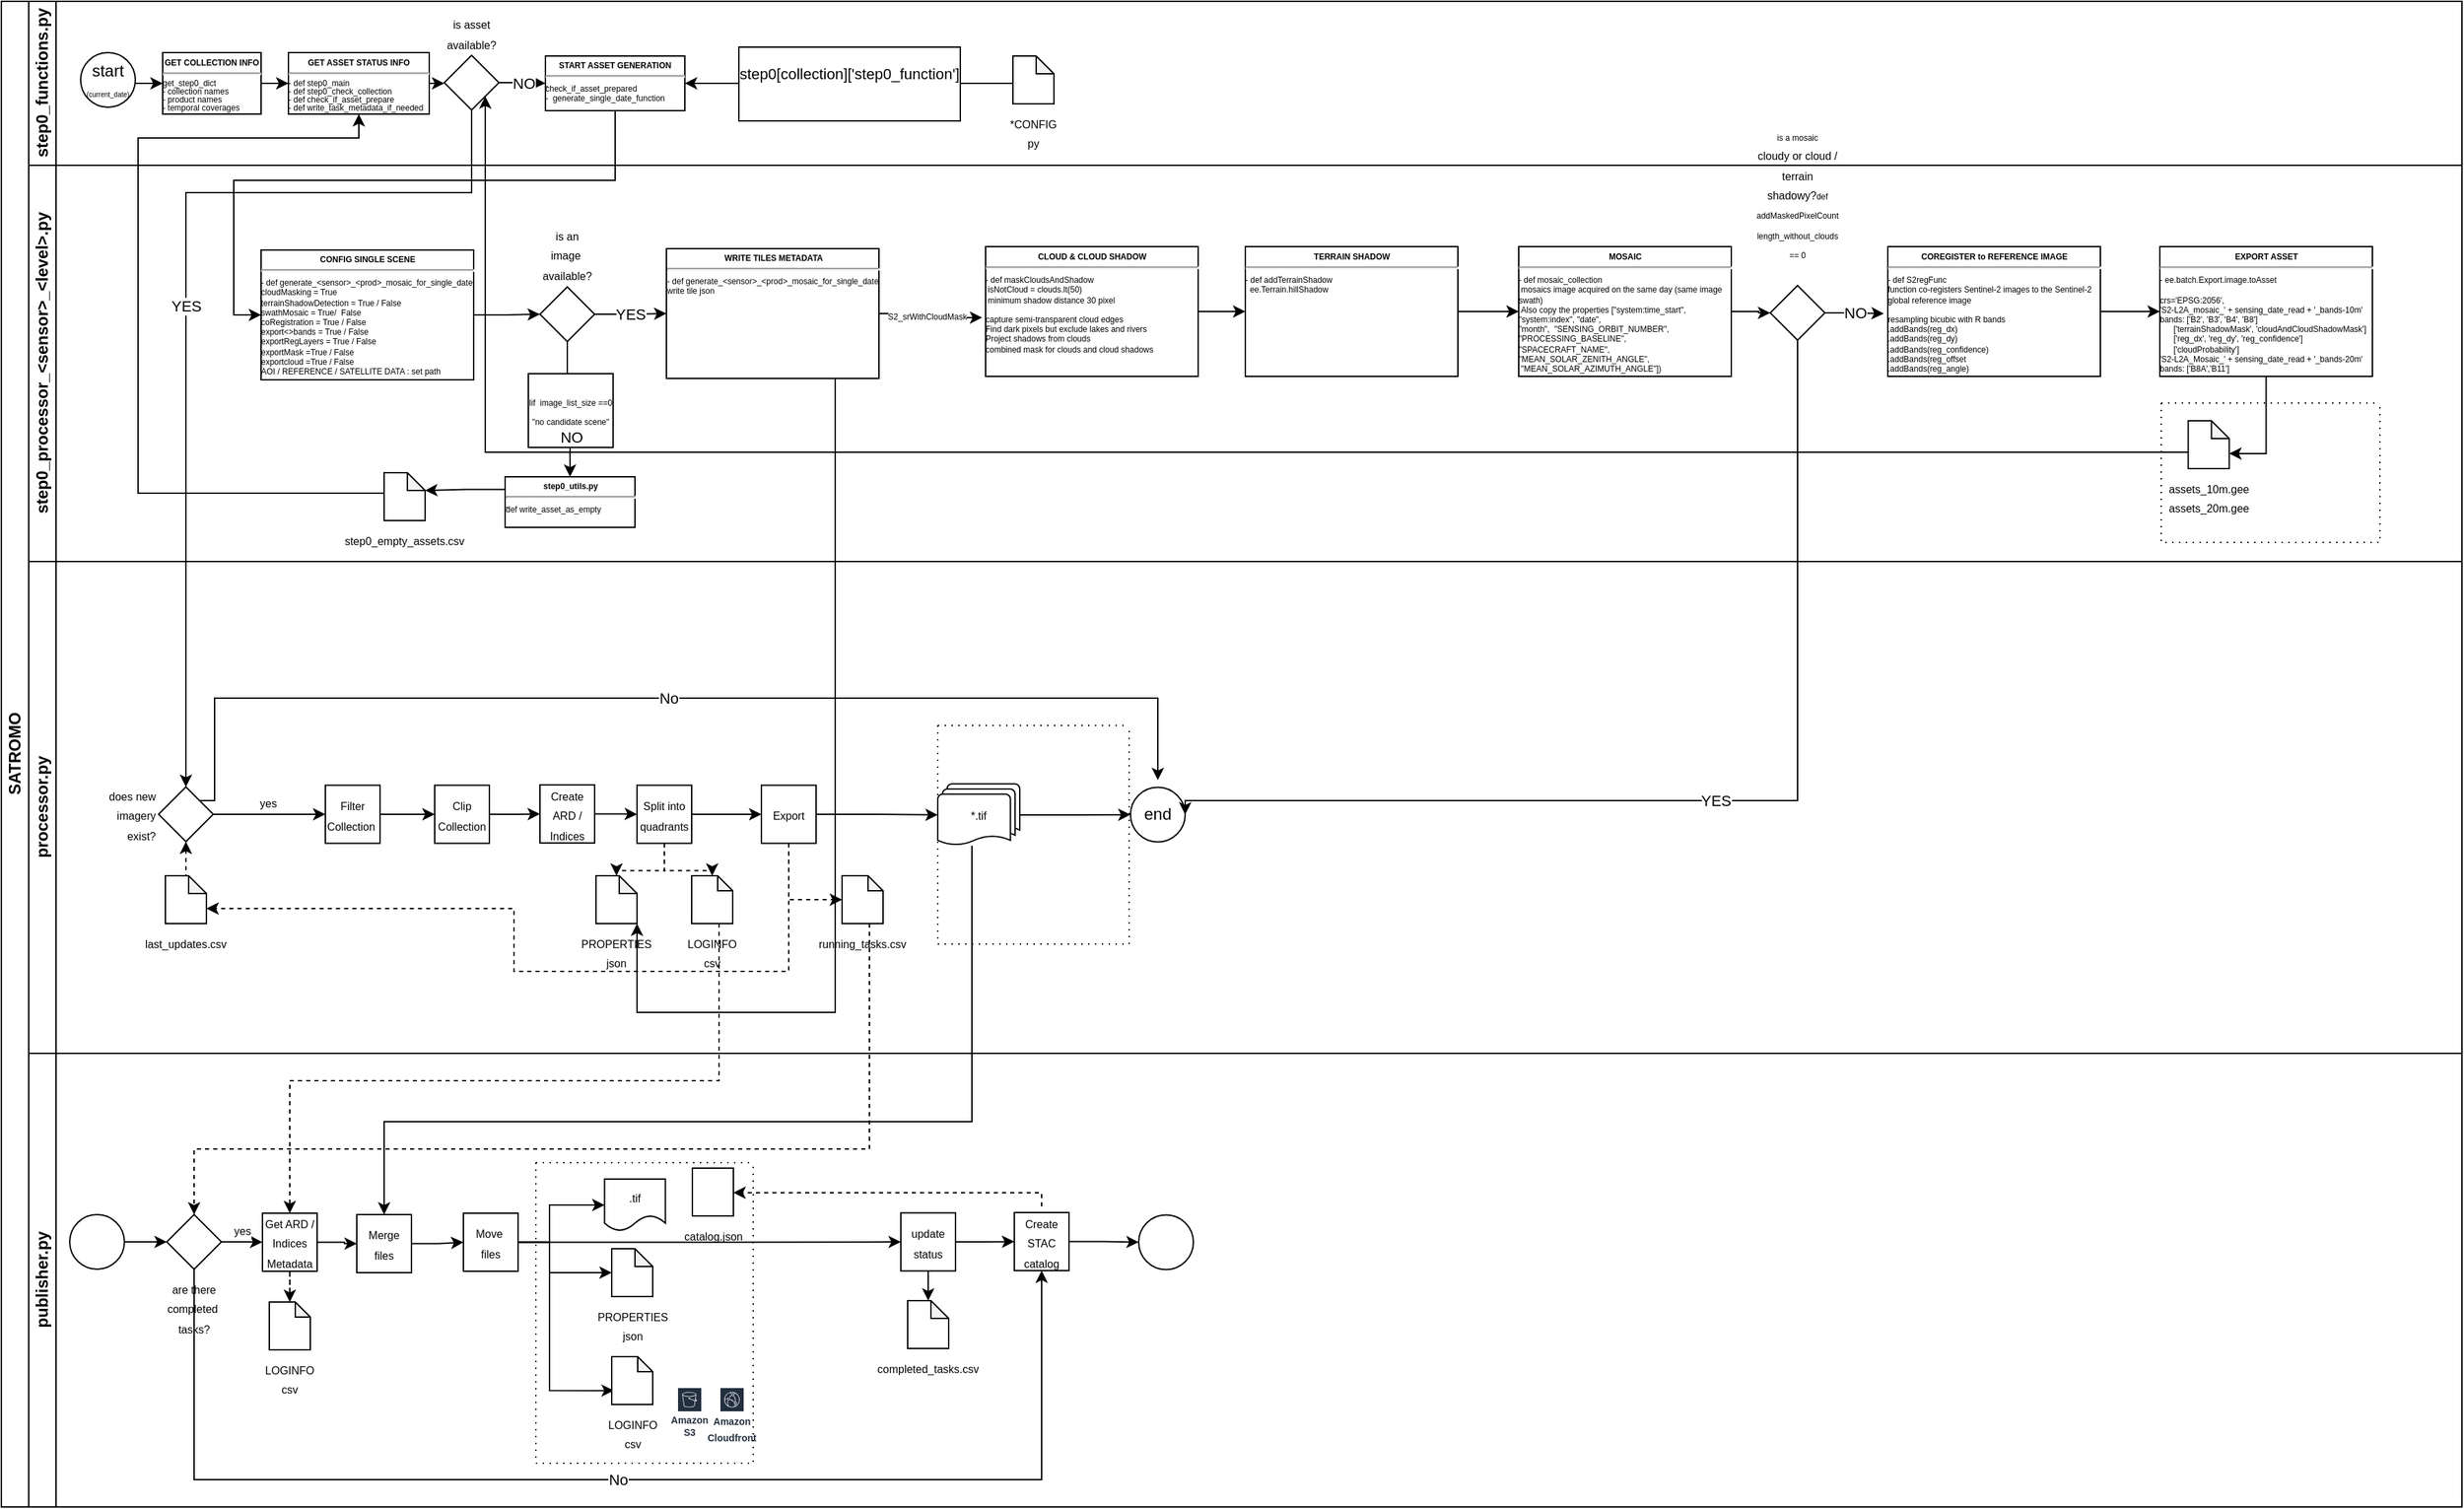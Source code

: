 <mxfile version="22.1.18" type="github">
  <diagram id="prtHgNgQTEPvFCAcTncT" name="Page-1">
    <mxGraphModel dx="679" dy="415" grid="1" gridSize="10" guides="1" tooltips="1" connect="1" arrows="1" fold="1" page="1" pageScale="1" pageWidth="1169" pageHeight="827" math="0" shadow="0">
      <root>
        <mxCell id="0" />
        <mxCell id="1" parent="0" />
        <mxCell id="dNxyNK7c78bLwvsdeMH5-19" value="SATROMO" style="swimlane;html=1;childLayout=stackLayout;resizeParent=1;resizeParentMax=0;horizontal=0;startSize=20;horizontalStack=0;" parent="1" vertex="1">
          <mxGeometry x="40" y="530" width="1800" height="1102" as="geometry">
            <mxRectangle x="30" y="50" width="40" height="60" as="alternateBounds" />
          </mxGeometry>
        </mxCell>
        <mxCell id="R1mRM2v9SrcW-nyacFjG-60" style="edgeStyle=orthogonalEdgeStyle;rounded=0;orthogonalLoop=1;jettySize=auto;html=1;entryX=0.5;entryY=0;entryDx=0;entryDy=0;dashed=1;" parent="dNxyNK7c78bLwvsdeMH5-19" source="R1mRM2v9SrcW-nyacFjG-41" target="R1mRM2v9SrcW-nyacFjG-56" edge="1">
          <mxGeometry relative="1" as="geometry">
            <Array as="points">
              <mxPoint x="635" y="840" />
              <mxPoint x="141" y="840" />
            </Array>
          </mxGeometry>
        </mxCell>
        <mxCell id="R1mRM2v9SrcW-nyacFjG-63" style="edgeStyle=orthogonalEdgeStyle;rounded=0;orthogonalLoop=1;jettySize=auto;html=1;entryX=0.5;entryY=0;entryDx=0;entryDy=0;dashed=1;" parent="dNxyNK7c78bLwvsdeMH5-19" source="R1mRM2v9SrcW-nyacFjG-35" target="R1mRM2v9SrcW-nyacFjG-61" edge="1">
          <mxGeometry relative="1" as="geometry">
            <Array as="points">
              <mxPoint x="525" y="790" />
              <mxPoint x="211" y="790" />
            </Array>
          </mxGeometry>
        </mxCell>
        <mxCell id="dyGAlXozFLKTP85Kv3v4-216" value="step0_functions.py" style="swimlane;html=1;startSize=20;horizontal=0;" parent="dNxyNK7c78bLwvsdeMH5-19" vertex="1">
          <mxGeometry x="20" width="1780" height="120" as="geometry" />
        </mxCell>
        <mxCell id="dNxyNK7c78bLwvsdeMH5-23" value="start&lt;br&gt;&lt;font style=&quot;font-size: 5px;&quot;&gt;(current_date)&lt;/font&gt;" style="ellipse;whiteSpace=wrap;html=1;" parent="dyGAlXozFLKTP85Kv3v4-216" vertex="1">
          <mxGeometry x="38" y="37.5" width="40" height="40" as="geometry" />
        </mxCell>
        <mxCell id="dyGAlXozFLKTP85Kv3v4-7" value="&lt;p style=&quot;margin: 4px 0px 0px; text-align: center; font-size: 6px;&quot;&gt;&lt;b&gt;GET COLLECTION INFO&lt;/b&gt;&lt;/p&gt;&lt;hr style=&quot;font-size: 6px;&quot;&gt;&lt;div style=&quot;height: 2px; font-size: 6px;&quot;&gt;&lt;span style=&quot;border-color: var(--border-color); text-align: center;&quot;&gt;get_step0_dict&lt;/span&gt;&lt;br&gt;&lt;/div&gt;&lt;div style=&quot;height: 2px; font-size: 6px;&quot;&gt;&lt;br&gt;&lt;/div&gt;&lt;div style=&quot;height: 2px; font-size: 6px;&quot;&gt;&lt;br&gt;&lt;/div&gt;&lt;div style=&quot;height: 2px; font-size: 6px;&quot;&gt;- collection names&amp;nbsp;&amp;nbsp;&lt;/div&gt;&lt;div style=&quot;height: 2px; font-size: 6px;&quot;&gt;&lt;br&gt;&lt;/div&gt;&lt;div style=&quot;height: 2px; font-size: 6px;&quot;&gt;&lt;br&gt;&lt;/div&gt;&lt;div style=&quot;height: 2px; font-size: 6px;&quot;&gt;- product names&amp;nbsp;&amp;nbsp;&lt;/div&gt;&lt;div style=&quot;height: 2px; font-size: 6px;&quot;&gt;&lt;br&gt;&lt;/div&gt;&lt;div style=&quot;height: 2px; font-size: 6px;&quot;&gt;&lt;br style=&quot;font-size: 6px;&quot;&gt;&lt;/div&gt;&lt;div style=&quot;height: 2px; font-size: 6px;&quot;&gt;- temporal coverages&lt;/div&gt;" style="verticalAlign=top;align=left;overflow=fill;fontSize=6;fontFamily=Helvetica;html=1;whiteSpace=wrap;" parent="dyGAlXozFLKTP85Kv3v4-216" vertex="1">
          <mxGeometry x="98" y="37.5" width="72" height="45" as="geometry" />
        </mxCell>
        <mxCell id="dyGAlXozFLKTP85Kv3v4-16" style="edgeStyle=orthogonalEdgeStyle;rounded=0;orthogonalLoop=1;jettySize=auto;html=1;entryX=0;entryY=0.5;entryDx=0;entryDy=0;" parent="dyGAlXozFLKTP85Kv3v4-216" source="dNxyNK7c78bLwvsdeMH5-23" target="dyGAlXozFLKTP85Kv3v4-7" edge="1">
          <mxGeometry relative="1" as="geometry">
            <Array as="points">
              <mxPoint x="58" y="57.5" />
            </Array>
          </mxGeometry>
        </mxCell>
        <mxCell id="dyGAlXozFLKTP85Kv3v4-11" value="&lt;p style=&quot;margin: 4px 0px 0px; text-align: center; font-size: 6px;&quot;&gt;&lt;b style=&quot;background-color: initial;&quot;&gt;GET ASSET STATUS INFO&lt;/b&gt;&lt;br&gt;&lt;/p&gt;&lt;hr style=&quot;font-size: 6px;&quot;&gt;&lt;div style=&quot;height: 2px; font-size: 6px;&quot;&gt;- def step0_main&lt;/div&gt;&lt;div style=&quot;height: 2px; font-size: 6px;&quot;&gt;&lt;br&gt;&lt;/div&gt;&lt;div style=&quot;height: 2px; font-size: 6px;&quot;&gt;&lt;br&gt;&lt;/div&gt;&lt;div style=&quot;height: 2px; font-size: 6px;&quot;&gt;- def step0_check_collection&lt;/div&gt;&lt;div style=&quot;height: 2px; font-size: 6px;&quot;&gt;&lt;br style=&quot;font-size: 6px;&quot;&gt;&lt;/div&gt;&lt;div style=&quot;height: 2px; font-size: 6px;&quot;&gt;&lt;br&gt;&lt;/div&gt;&lt;div style=&quot;height: 2px; font-size: 6px;&quot;&gt;- def check_if_asset_prepare &amp;nbsp;&lt;/div&gt;&lt;div style=&quot;height: 2px; font-size: 6px;&quot;&gt;&lt;br&gt;&lt;/div&gt;&lt;div style=&quot;height: 2px; font-size: 6px;&quot;&gt;&lt;br&gt;&lt;/div&gt;&lt;div style=&quot;height: 2px; font-size: 6px;&quot;&gt;- def write_task_metadata_if_needed&lt;/div&gt;" style="verticalAlign=top;align=left;overflow=fill;fontSize=6;fontFamily=Helvetica;html=1;whiteSpace=wrap;" parent="dyGAlXozFLKTP85Kv3v4-216" vertex="1">
          <mxGeometry x="190" y="37.5" width="103" height="45" as="geometry" />
        </mxCell>
        <mxCell id="dyGAlXozFLKTP85Kv3v4-17" style="edgeStyle=orthogonalEdgeStyle;rounded=0;orthogonalLoop=1;jettySize=auto;html=1;entryX=0;entryY=0.5;entryDx=0;entryDy=0;" parent="dyGAlXozFLKTP85Kv3v4-216" source="dyGAlXozFLKTP85Kv3v4-7" target="dyGAlXozFLKTP85Kv3v4-11" edge="1">
          <mxGeometry relative="1" as="geometry" />
        </mxCell>
        <mxCell id="dyGAlXozFLKTP85Kv3v4-217" value="NO" style="edgeStyle=orthogonalEdgeStyle;rounded=0;orthogonalLoop=1;jettySize=auto;html=1;entryX=0;entryY=0.5;entryDx=0;entryDy=0;" parent="dyGAlXozFLKTP85Kv3v4-216" source="dyGAlXozFLKTP85Kv3v4-14" target="dyGAlXozFLKTP85Kv3v4-20" edge="1">
          <mxGeometry relative="1" as="geometry" />
        </mxCell>
        <mxCell id="dyGAlXozFLKTP85Kv3v4-14" value="&lt;font style=&quot;font-size: 8px;&quot;&gt;is asset available?&lt;/font&gt;" style="rhombus;whiteSpace=wrap;html=1;fontFamily=Helvetica;fontSize=12;fontColor=#000000;align=center;verticalAlign=bottom;labelPosition=center;verticalLabelPosition=top;" parent="dyGAlXozFLKTP85Kv3v4-216" vertex="1">
          <mxGeometry x="304" y="39.5" width="40" height="40" as="geometry" />
        </mxCell>
        <mxCell id="dyGAlXozFLKTP85Kv3v4-24" style="edgeStyle=orthogonalEdgeStyle;rounded=0;orthogonalLoop=1;jettySize=auto;html=1;exitX=1;exitY=0.5;exitDx=0;exitDy=0;entryX=0;entryY=0.5;entryDx=0;entryDy=0;" parent="dyGAlXozFLKTP85Kv3v4-216" source="dyGAlXozFLKTP85Kv3v4-11" target="dyGAlXozFLKTP85Kv3v4-14" edge="1">
          <mxGeometry relative="1" as="geometry" />
        </mxCell>
        <mxCell id="dyGAlXozFLKTP85Kv3v4-20" value="&lt;p style=&quot;margin: 4px 0px 0px; text-align: center;&quot;&gt;&lt;b&gt;START ASSET GENERATION&lt;/b&gt;&lt;br&gt;&lt;/p&gt;&lt;hr style=&quot;font-size: 6px;&quot;&gt;&lt;div style=&quot;height: 2px; font-size: 6px;&quot;&gt;-&amp;nbsp;&lt;/div&gt;check_if_asset_prepared&lt;br&gt;-&amp;nbsp;&amp;nbsp;generate_single_date_function" style="verticalAlign=top;align=left;overflow=fill;fontSize=6;fontFamily=Helvetica;html=1;whiteSpace=wrap;" parent="dyGAlXozFLKTP85Kv3v4-216" vertex="1">
          <mxGeometry x="378" y="40" width="102" height="40" as="geometry" />
        </mxCell>
        <mxCell id="dyGAlXozFLKTP85Kv3v4-9" value="&lt;span style=&quot;font-size: 8px;&quot;&gt;*CONFIG&lt;br&gt;py&lt;br&gt;&lt;/span&gt;" style="shape=note;whiteSpace=wrap;html=1;backgroundOutline=1;darkOpacity=0.05;size=13;labelPosition=center;verticalLabelPosition=bottom;align=center;verticalAlign=top;" parent="dyGAlXozFLKTP85Kv3v4-216" vertex="1">
          <mxGeometry x="720" y="40" width="30" height="35" as="geometry" />
        </mxCell>
        <mxCell id="dyGAlXozFLKTP85Kv3v4-213" value="&#xa;&lt;span style=&quot;color: rgb(0, 0, 0); font-family: Helvetica; font-size: 11px; font-style: normal; font-variant-ligatures: normal; font-variant-caps: normal; font-weight: 400; letter-spacing: normal; orphans: 2; text-align: center; text-indent: 0px; text-transform: none; widows: 2; word-spacing: 0px; -webkit-text-stroke-width: 0px; background-color: rgb(255, 255, 255); text-decoration-thickness: initial; text-decoration-style: initial; text-decoration-color: initial; float: none; display: inline !important;&quot;&gt;step0[collection][&#39;step0_function&#39;]&lt;/span&gt;&#xa;&#xa;" style="edgeStyle=orthogonalEdgeStyle;rounded=0;orthogonalLoop=1;jettySize=auto;html=1;entryX=1;entryY=0.5;entryDx=0;entryDy=0;labelBorderColor=default;" parent="dyGAlXozFLKTP85Kv3v4-216" source="dyGAlXozFLKTP85Kv3v4-9" target="dyGAlXozFLKTP85Kv3v4-20" edge="1">
          <mxGeometry relative="1" as="geometry">
            <Array as="points">
              <mxPoint x="710" y="60" />
              <mxPoint x="710" y="60" />
            </Array>
          </mxGeometry>
        </mxCell>
        <mxCell id="dyGAlXozFLKTP85Kv3v4-222" value="" style="shape=image;html=1;verticalAlign=top;verticalLabelPosition=bottom;labelBackgroundColor=#ffffff;imageAspect=0;aspect=fixed;image=https://cdn0.iconfinder.com/data/icons/social-network-9/50/29-128.png" parent="dyGAlXozFLKTP85Kv3v4-216" vertex="1">
          <mxGeometry x="30" y="10" width="24" height="24" as="geometry" />
        </mxCell>
        <mxCell id="dyGAlXozFLKTP85Kv3v4-214" value="step0_processor_&amp;lt;sensor&amp;gt;_&amp;lt;level&amp;gt;.py" style="swimlane;html=1;startSize=20;horizontal=0;" parent="dNxyNK7c78bLwvsdeMH5-19" vertex="1">
          <mxGeometry x="20" y="120" width="1780" height="290" as="geometry" />
        </mxCell>
        <mxCell id="dyGAlXozFLKTP85Kv3v4-104" value="&lt;p style=&quot;margin: 4px 0px 0px; text-align: center;&quot;&gt;&lt;b&gt;CONFIG SINGLE SCENE&lt;/b&gt;&lt;br&gt;&lt;/p&gt;&lt;hr style=&quot;font-size: 6px;&quot;&gt;&lt;div style=&quot;height: 2px; font-size: 6px;&quot;&gt;&lt;/div&gt;- def generate_&amp;lt;sensor&amp;gt;_&amp;lt;prod&amp;gt;_mosaic_for_single_date&lt;br&gt;cloudMasking = True&lt;br&gt;terrainShadowDetection = True / False&lt;br&gt;swathMosaic = True/&amp;nbsp; False&lt;br&gt;coRegistration = True / False&lt;br&gt;export&amp;lt;&amp;gt;bands = True / False&lt;br&gt;exportRegLayers = True / False&lt;br&gt;exportMask =True / False&lt;br&gt;exportcloud =True / False&lt;br&gt;AOI / REFERENCE / SATELLITE DATA : set path" style="verticalAlign=top;align=left;overflow=fill;fontSize=6;fontFamily=Helvetica;html=1;whiteSpace=wrap;" parent="dyGAlXozFLKTP85Kv3v4-214" vertex="1">
          <mxGeometry x="170" y="62" width="155.5" height="95" as="geometry" />
        </mxCell>
        <mxCell id="dyGAlXozFLKTP85Kv3v4-106" value="&lt;font style=&quot;font-size: 8px;&quot;&gt;is an image&amp;nbsp; available?&lt;/font&gt;" style="rhombus;whiteSpace=wrap;html=1;fontFamily=Helvetica;fontSize=12;fontColor=#000000;align=center;verticalAlign=bottom;labelPosition=center;verticalLabelPosition=top;" parent="dyGAlXozFLKTP85Kv3v4-214" vertex="1">
          <mxGeometry x="374" y="89" width="40" height="40" as="geometry" />
        </mxCell>
        <mxCell id="dyGAlXozFLKTP85Kv3v4-121" style="edgeStyle=orthogonalEdgeStyle;rounded=0;orthogonalLoop=1;jettySize=auto;html=1;exitX=1;exitY=0.5;exitDx=0;exitDy=0;" parent="dyGAlXozFLKTP85Kv3v4-214" source="dyGAlXozFLKTP85Kv3v4-104" target="dyGAlXozFLKTP85Kv3v4-106" edge="1">
          <mxGeometry relative="1" as="geometry" />
        </mxCell>
        <mxCell id="dyGAlXozFLKTP85Kv3v4-108" value="&lt;p style=&quot;margin: 4px 0px 0px; text-align: center;&quot;&gt;&lt;b&gt;step0_utils.py&lt;/b&gt;&lt;br&gt;&lt;/p&gt;&lt;hr style=&quot;font-size: 6px;&quot;&gt;&lt;div style=&quot;height: 2px; font-size: 6px;&quot;&gt;-&amp;nbsp;&lt;/div&gt;def&amp;nbsp;write_asset_as_empty" style="verticalAlign=top;align=left;overflow=fill;fontSize=6;fontFamily=Helvetica;html=1;whiteSpace=wrap;" parent="dyGAlXozFLKTP85Kv3v4-214" vertex="1">
          <mxGeometry x="348.5" y="228" width="95" height="37" as="geometry" />
        </mxCell>
        <mxCell id="dyGAlXozFLKTP85Kv3v4-110" value="&lt;br&gt;&lt;font style=&quot;border-color: var(--border-color); color: rgb(0, 0, 0); font-family: Helvetica; font-style: normal; font-variant-ligatures: normal; font-variant-caps: normal; font-weight: 400; letter-spacing: normal; orphans: 2; text-align: center; text-indent: 0px; text-transform: none; widows: 2; word-spacing: 0px; -webkit-text-stroke-width: 0px; text-decoration-thickness: initial; text-decoration-style: initial; text-decoration-color: initial; font-size: 6px;&quot;&gt;Iif&amp;nbsp; image_list_size ==0&lt;br style=&quot;border-color: var(--border-color);&quot;&gt;&quot;no candidate scene&quot;&lt;br style=&quot;border-color: var(--border-color);&quot;&gt;&amp;nbsp;&lt;/font&gt;&lt;span style=&quot;color: rgb(0, 0, 0); font-family: Helvetica; font-size: 11px; font-style: normal; font-variant-ligatures: normal; font-variant-caps: normal; font-weight: 400; letter-spacing: normal; orphans: 2; text-align: center; text-indent: 0px; text-transform: none; widows: 2; word-spacing: 0px; -webkit-text-stroke-width: 0px; background-color: rgb(255, 255, 255); text-decoration-thickness: initial; text-decoration-style: initial; text-decoration-color: initial; float: none; display: inline !important;&quot;&gt;NO&lt;/span&gt;" style="edgeStyle=orthogonalEdgeStyle;rounded=0;orthogonalLoop=1;jettySize=auto;html=1;labelBorderColor=default;" parent="dyGAlXozFLKTP85Kv3v4-214" source="dyGAlXozFLKTP85Kv3v4-106" target="dyGAlXozFLKTP85Kv3v4-108" edge="1">
          <mxGeometry x="0.01" relative="1" as="geometry">
            <mxPoint x="394" y="156" as="targetPoint" />
            <mxPoint as="offset" />
          </mxGeometry>
        </mxCell>
        <mxCell id="dyGAlXozFLKTP85Kv3v4-111" value="&lt;font style=&quot;font-size: 8px;&quot;&gt;step0_empty_assets.csv&lt;/font&gt;" style="shape=note;whiteSpace=wrap;html=1;backgroundOutline=1;darkOpacity=0.05;size=13;labelPosition=center;verticalLabelPosition=bottom;align=center;verticalAlign=top;" parent="dyGAlXozFLKTP85Kv3v4-214" vertex="1">
          <mxGeometry x="260" y="225" width="30" height="35" as="geometry" />
        </mxCell>
        <mxCell id="dyGAlXozFLKTP85Kv3v4-113" value="&lt;p style=&quot;margin: 4px 0px 0px; text-align: center;&quot;&gt;&lt;b&gt;WRITE TILES METADATA&lt;/b&gt;&lt;br&gt;&lt;/p&gt;&lt;hr style=&quot;font-size: 6px;&quot;&gt;&lt;div style=&quot;height: 2px; font-size: 6px;&quot;&gt;&lt;/div&gt;- def generate_&amp;lt;sensor&amp;gt;_&amp;lt;prod&amp;gt;_mosaic_for_single_date&lt;br&gt;write tile json" style="verticalAlign=top;align=left;overflow=fill;fontSize=6;fontFamily=Helvetica;html=1;whiteSpace=wrap;" parent="dyGAlXozFLKTP85Kv3v4-214" vertex="1">
          <mxGeometry x="466.5" y="61" width="155.5" height="95" as="geometry" />
        </mxCell>
        <mxCell id="dyGAlXozFLKTP85Kv3v4-122" value="YES" style="edgeStyle=orthogonalEdgeStyle;rounded=0;orthogonalLoop=1;jettySize=auto;html=1;exitX=1;exitY=0.5;exitDx=0;exitDy=0;entryX=0;entryY=0.5;entryDx=0;entryDy=0;" parent="dyGAlXozFLKTP85Kv3v4-214" source="dyGAlXozFLKTP85Kv3v4-106" target="dyGAlXozFLKTP85Kv3v4-113" edge="1">
          <mxGeometry relative="1" as="geometry" />
        </mxCell>
        <mxCell id="dyGAlXozFLKTP85Kv3v4-124" style="edgeStyle=orthogonalEdgeStyle;rounded=0;orthogonalLoop=1;jettySize=auto;html=1;entryX=0;entryY=0;entryDx=30.0;entryDy=13;entryPerimeter=0;exitX=0;exitY=0.25;exitDx=0;exitDy=0;" parent="dyGAlXozFLKTP85Kv3v4-214" source="dyGAlXozFLKTP85Kv3v4-108" target="dyGAlXozFLKTP85Kv3v4-111" edge="1">
          <mxGeometry relative="1" as="geometry" />
        </mxCell>
        <mxCell id="dyGAlXozFLKTP85Kv3v4-131" value="&lt;p style=&quot;margin: 4px 0px 0px; text-align: center;&quot;&gt;&lt;b&gt;CLOUD &amp;amp; CLOUD SHADOW&lt;/b&gt;&lt;br&gt;&lt;/p&gt;&lt;hr style=&quot;font-size: 6px;&quot;&gt;&lt;div style=&quot;height: 2px; font-size: 6px;&quot;&gt;&lt;/div&gt;- def&amp;nbsp;maskCloudsAndShadow&lt;br&gt;&lt;font style=&quot;border-color: var(--border-color); text-align: center;&quot;&gt;&amp;nbsp;isNotCloud = clouds.lt(50)&lt;br style=&quot;border-color: var(--border-color);&quot;&gt;&lt;/font&gt;&lt;font style=&quot;border-color: var(--border-color); text-align: center;&quot;&gt;&amp;nbsp;minimum shadow distance 30 pixel&lt;br&gt;&lt;br&gt;capture semi-transparent cloud edges&lt;br&gt;Find dark pixels but exclude lakes and rivers&lt;br&gt;Project shadows from clouds&lt;br&gt;combined mask for clouds and cloud shadows&lt;br&gt;&lt;/font&gt;" style="verticalAlign=top;align=left;overflow=fill;fontSize=6;fontFamily=Helvetica;html=1;whiteSpace=wrap;" parent="dyGAlXozFLKTP85Kv3v4-214" vertex="1">
          <mxGeometry x="700" y="59.5" width="155.5" height="95" as="geometry" />
        </mxCell>
        <mxCell id="dyGAlXozFLKTP85Kv3v4-126" style="edgeStyle=orthogonalEdgeStyle;rounded=0;orthogonalLoop=1;jettySize=auto;html=1;entryX=-0.016;entryY=0.547;entryDx=0;entryDy=0;entryPerimeter=0;" parent="dyGAlXozFLKTP85Kv3v4-214" source="dyGAlXozFLKTP85Kv3v4-113" target="dyGAlXozFLKTP85Kv3v4-131" edge="1">
          <mxGeometry relative="1" as="geometry" />
        </mxCell>
        <mxCell id="dyGAlXozFLKTP85Kv3v4-127" value="&lt;font style=&quot;font-size: 6px;&quot;&gt;S2_srWithCloudMask&lt;br&gt;&lt;/font&gt;" style="edgeLabel;html=1;align=center;verticalAlign=middle;resizable=0;points=[];" parent="dyGAlXozFLKTP85Kv3v4-126" vertex="1" connectable="0">
          <mxGeometry x="-0.28" y="1" relative="1" as="geometry">
            <mxPoint x="6" y="1" as="offset" />
          </mxGeometry>
        </mxCell>
        <mxCell id="dyGAlXozFLKTP85Kv3v4-134" value="&lt;p style=&quot;margin: 4px 0px 0px; text-align: center;&quot;&gt;&lt;b&gt;TERRAIN SHADOW&lt;/b&gt;&lt;br&gt;&lt;/p&gt;&lt;hr style=&quot;font-size: 6px;&quot;&gt;&lt;div style=&quot;height: 2px; font-size: 6px;&quot;&gt;&lt;/div&gt;- def addTerrainShadow&lt;br&gt;&lt;font style=&quot;border-color: var(--border-color); text-align: center;&quot;&gt;&amp;nbsp;&amp;nbsp;ee.Terrain.hillShadow&lt;/font&gt;" style="verticalAlign=top;align=left;overflow=fill;fontSize=6;fontFamily=Helvetica;html=1;whiteSpace=wrap;" parent="dyGAlXozFLKTP85Kv3v4-214" vertex="1">
          <mxGeometry x="890" y="59.5" width="155.5" height="95" as="geometry" />
        </mxCell>
        <mxCell id="dyGAlXozFLKTP85Kv3v4-137" style="edgeStyle=orthogonalEdgeStyle;rounded=0;orthogonalLoop=1;jettySize=auto;html=1;exitX=1;exitY=0.5;exitDx=0;exitDy=0;entryX=0;entryY=0.5;entryDx=0;entryDy=0;" parent="dyGAlXozFLKTP85Kv3v4-214" source="dyGAlXozFLKTP85Kv3v4-131" target="dyGAlXozFLKTP85Kv3v4-134" edge="1">
          <mxGeometry relative="1" as="geometry" />
        </mxCell>
        <mxCell id="dyGAlXozFLKTP85Kv3v4-136" value="&lt;p style=&quot;margin: 4px 0px 0px; text-align: center;&quot;&gt;&lt;b&gt;MOSAIC&lt;/b&gt;&lt;br&gt;&lt;/p&gt;&lt;hr style=&quot;font-size: 6px;&quot;&gt;&lt;div style=&quot;height: 2px; font-size: 6px;&quot;&gt;&lt;/div&gt;- def mosaic_collection&lt;br&gt;&amp;nbsp;mosaics image acquired on the same day (same image swath)&lt;br&gt;&lt;font style=&quot;border-color: var(--border-color); text-align: center;&quot;&gt;&amp;nbsp;Also copy the properties&amp;nbsp;&lt;span style=&quot;background-color: initial;&quot;&gt;[&quot;system:time_start&quot;, &quot;system:index&quot;, &quot;date&quot;, &quot;month&quot;,&amp;nbsp;&lt;/span&gt;&lt;span style=&quot;background-color: initial;&quot;&gt;&amp;nbsp;&quot;SENSING_ORBIT_NUMBER&quot;, &quot;PROCESSING_BASELINE&quot;,&lt;/span&gt;&lt;span style=&quot;background-color: initial;&quot;&gt;&amp;nbsp; &amp;nbsp; &amp;nbsp; &amp;nbsp; &amp;nbsp; &amp;nbsp; &amp;nbsp; &amp;nbsp; &amp;nbsp; &amp;nbsp; &amp;nbsp; &amp;nbsp; &amp;nbsp; &amp;nbsp; &amp;nbsp; &amp;nbsp; &amp;nbsp; &amp;nbsp; &amp;nbsp; &amp;nbsp; &amp;nbsp; &amp;nbsp; &amp;nbsp; &quot;SPACECRAFT_NAME&quot;, &quot;MEAN_SOLAR_ZENITH_ANGLE&quot;,&lt;/span&gt;&lt;span style=&quot;background-color: initial;&quot;&gt;&amp;nbsp; &amp;nbsp; &amp;nbsp; &amp;nbsp; &amp;nbsp; &amp;nbsp; &amp;nbsp; &amp;nbsp; &amp;nbsp; &amp;nbsp; &amp;nbsp; &amp;nbsp; &amp;nbsp; &amp;nbsp; &amp;nbsp; &amp;nbsp; &amp;nbsp; &amp;nbsp; &amp;nbsp;&quot;MEAN_SOLAR_AZIMUTH_ANGLE&quot;])&lt;/span&gt;&lt;span style=&quot;background-color: initial;&quot;&gt;&lt;br&gt;&lt;/span&gt;&lt;/font&gt;" style="verticalAlign=top;align=left;overflow=fill;fontSize=6;fontFamily=Helvetica;html=1;whiteSpace=wrap;" parent="dyGAlXozFLKTP85Kv3v4-214" vertex="1">
          <mxGeometry x="1090" y="59.5" width="155.5" height="95" as="geometry" />
        </mxCell>
        <mxCell id="dyGAlXozFLKTP85Kv3v4-138" style="edgeStyle=orthogonalEdgeStyle;rounded=0;orthogonalLoop=1;jettySize=auto;html=1;entryX=0;entryY=0.5;entryDx=0;entryDy=0;" parent="dyGAlXozFLKTP85Kv3v4-214" source="dyGAlXozFLKTP85Kv3v4-134" target="dyGAlXozFLKTP85Kv3v4-136" edge="1">
          <mxGeometry relative="1" as="geometry" />
        </mxCell>
        <mxCell id="dyGAlXozFLKTP85Kv3v4-125" value="&lt;font style=&quot;font-size: 6px;&quot;&gt;is a mosaic&lt;br&gt;&lt;span style=&quot;font-size: 8px;&quot;&gt;cloudy or cloud / terrain shadowy?&lt;/span&gt;&lt;span style=&quot;font-size: 6px; background-color: initial;&quot;&gt;def addMaskedPixelCount&lt;br&gt;&lt;/span&gt;&lt;span style=&quot;&quot;&gt;length_without_clouds == 0&lt;/span&gt;&lt;br&gt;&lt;/font&gt;&lt;font style=&quot;font-size: 10px;&quot;&gt;&lt;br&gt;&lt;/font&gt;" style="rhombus;whiteSpace=wrap;html=1;fontFamily=Helvetica;fontSize=12;fontColor=#000000;align=center;verticalAlign=bottom;labelPosition=center;verticalLabelPosition=top;" parent="dyGAlXozFLKTP85Kv3v4-214" vertex="1">
          <mxGeometry x="1274" y="88" width="40" height="40" as="geometry" />
        </mxCell>
        <mxCell id="dyGAlXozFLKTP85Kv3v4-140" value="&lt;p style=&quot;margin: 4px 0px 0px; text-align: center;&quot;&gt;&lt;b&gt;COREGISTER to REFERENCE IMAGE&lt;/b&gt;&lt;br&gt;&lt;/p&gt;&lt;hr style=&quot;font-size: 6px;&quot;&gt;&lt;div style=&quot;height: 2px; font-size: 6px;&quot;&gt;&lt;/div&gt;- def S2regFunc&lt;br&gt;function co-registers Sentinel-2 images to the Sentinel-2 global reference image&lt;br&gt;&lt;br&gt;resampling bicubic with R bands&lt;br&gt;&lt;span style=&quot;background-color: initial; text-align: center;&quot;&gt;.addBands(reg_dx)&lt;br&gt;&lt;/span&gt;&lt;span style=&quot;background-color: initial; text-align: center;&quot;&gt;.addBands(reg_dy)&amp;nbsp;&lt;br&gt;&lt;/span&gt;&lt;span style=&quot;background-color: initial; text-align: center;&quot;&gt;.addBands(reg_confidence)&amp;nbsp;&lt;br&gt;&lt;/span&gt;&lt;span style=&quot;background-color: initial; text-align: center;&quot;&gt;.addBands(reg_offset&lt;br&gt;&lt;/span&gt;&lt;span style=&quot;background-color: initial; text-align: center;&quot;&gt;.addBands(reg_angle)&lt;/span&gt;&lt;span style=&quot;background-color: initial; text-align: center;&quot;&gt;&lt;br&gt;&lt;/span&gt;" style="verticalAlign=top;align=left;overflow=fill;fontSize=6;fontFamily=Helvetica;html=1;whiteSpace=wrap;" parent="dyGAlXozFLKTP85Kv3v4-214" vertex="1">
          <mxGeometry x="1360" y="59.5" width="155.5" height="95" as="geometry" />
        </mxCell>
        <mxCell id="dyGAlXozFLKTP85Kv3v4-139" style="edgeStyle=orthogonalEdgeStyle;rounded=0;orthogonalLoop=1;jettySize=auto;html=1;entryX=0;entryY=0.5;entryDx=0;entryDy=0;" parent="dyGAlXozFLKTP85Kv3v4-214" source="dyGAlXozFLKTP85Kv3v4-136" target="dyGAlXozFLKTP85Kv3v4-125" edge="1">
          <mxGeometry relative="1" as="geometry" />
        </mxCell>
        <mxCell id="dyGAlXozFLKTP85Kv3v4-141" value="NO" style="edgeStyle=orthogonalEdgeStyle;rounded=0;orthogonalLoop=1;jettySize=auto;html=1;exitX=1;exitY=0.5;exitDx=0;exitDy=0;entryX=-0.019;entryY=0.516;entryDx=0;entryDy=0;entryPerimeter=0;" parent="dyGAlXozFLKTP85Kv3v4-214" source="dyGAlXozFLKTP85Kv3v4-125" target="dyGAlXozFLKTP85Kv3v4-140" edge="1">
          <mxGeometry relative="1" as="geometry" />
        </mxCell>
        <mxCell id="dyGAlXozFLKTP85Kv3v4-142" value="&lt;p style=&quot;margin: 4px 0px 0px; text-align: center;&quot;&gt;&lt;b&gt;EXPORT ASSET&lt;/b&gt;&lt;br&gt;&lt;/p&gt;&lt;hr style=&quot;font-size: 6px;&quot;&gt;&lt;div style=&quot;height: 2px; font-size: 6px;&quot;&gt;&lt;/div&gt;-&amp;nbsp;ee.batch.Export.image.toAsset&lt;br&gt;&lt;br&gt;crs=&#39;EPSG:2056&#39;,&lt;br&gt;&#39;S2-L2A_mosaic_&#39; + sensing_date_read + &#39;_bands-10m&#39;&lt;br&gt;bands:&amp;nbsp;[&#39;B2&#39;, &#39;B3&#39;, &#39;B4&#39;, &#39;B8&#39;]&lt;br&gt;&amp;nbsp; &amp;nbsp; &amp;nbsp; [&#39;terrainShadowMask&#39;, &#39;cloudAndCloudShadowMask&#39;]&lt;br&gt;&amp;nbsp; &amp;nbsp; &amp;nbsp; [&#39;reg_dx&#39;, &#39;reg_dy&#39;, &#39;reg_confidence&#39;]&lt;br&gt;&amp;nbsp; &amp;nbsp; &amp;nbsp;&amp;nbsp;[&#39;cloudProbability&#39;]&lt;br&gt;&#39;S2-L2A_Mosaic_&#39; + sensing_date_read + &#39;_bands-20m&#39;&lt;br&gt;bands: [&#39;B8A&#39;,&#39;B11&#39;]" style="verticalAlign=top;align=left;overflow=fill;fontSize=6;fontFamily=Helvetica;html=1;whiteSpace=wrap;" parent="dyGAlXozFLKTP85Kv3v4-214" vertex="1">
          <mxGeometry x="1559" y="59.5" width="155.5" height="95" as="geometry" />
        </mxCell>
        <mxCell id="dyGAlXozFLKTP85Kv3v4-206" value="&lt;font style=&quot;font-size: 8px;&quot;&gt;assets_10m.gee&lt;br&gt;assets_20m.gee&lt;br&gt;&lt;br&gt;&lt;/font&gt;" style="shape=note;whiteSpace=wrap;html=1;backgroundOutline=1;darkOpacity=0.05;size=13;labelPosition=center;verticalLabelPosition=bottom;align=center;verticalAlign=top;" parent="dyGAlXozFLKTP85Kv3v4-214" vertex="1">
          <mxGeometry x="1579.75" y="187" width="30" height="35" as="geometry" />
        </mxCell>
        <mxCell id="dyGAlXozFLKTP85Kv3v4-208" style="edgeStyle=orthogonalEdgeStyle;rounded=0;orthogonalLoop=1;jettySize=auto;html=1;entryX=0;entryY=0;entryDx=30.0;entryDy=24;entryPerimeter=0;" parent="dyGAlXozFLKTP85Kv3v4-214" source="dyGAlXozFLKTP85Kv3v4-142" target="dyGAlXozFLKTP85Kv3v4-206" edge="1">
          <mxGeometry relative="1" as="geometry" />
        </mxCell>
        <mxCell id="dyGAlXozFLKTP85Kv3v4-205" style="edgeStyle=orthogonalEdgeStyle;rounded=0;orthogonalLoop=1;jettySize=auto;html=1;entryX=0;entryY=0.5;entryDx=0;entryDy=0;" parent="dyGAlXozFLKTP85Kv3v4-214" source="dyGAlXozFLKTP85Kv3v4-140" target="dyGAlXozFLKTP85Kv3v4-142" edge="1">
          <mxGeometry relative="1" as="geometry" />
        </mxCell>
        <mxCell id="dyGAlXozFLKTP85Kv3v4-221" value="" style="shape=image;html=1;verticalAlign=top;verticalLabelPosition=bottom;labelBackgroundColor=#ffffff;imageAspect=0;aspect=fixed;image=https://cdn0.iconfinder.com/data/icons/social-network-9/50/29-128.png" parent="dyGAlXozFLKTP85Kv3v4-214" vertex="1">
          <mxGeometry x="30" y="10" width="24" height="24" as="geometry" />
        </mxCell>
        <mxCell id="dNxyNK7c78bLwvsdeMH5-20" value="processor.py" style="swimlane;html=1;startSize=20;horizontal=0;" parent="dNxyNK7c78bLwvsdeMH5-19" vertex="1">
          <mxGeometry x="20" y="410" width="1780" height="360" as="geometry" />
        </mxCell>
        <mxCell id="R1mRM2v9SrcW-nyacFjG-58" value="" style="shape=image;html=1;verticalAlign=top;verticalLabelPosition=bottom;labelBackgroundColor=#ffffff;imageAspect=0;aspect=fixed;image=https://cdn0.iconfinder.com/data/icons/social-network-9/50/29-128.png" parent="dNxyNK7c78bLwvsdeMH5-20" vertex="1">
          <mxGeometry x="30" y="6" width="24" height="24" as="geometry" />
        </mxCell>
        <mxCell id="dNxyNK7c78bLwvsdeMH5-32" value="end" style="ellipse;whiteSpace=wrap;html=1;" parent="dNxyNK7c78bLwvsdeMH5-20" vertex="1">
          <mxGeometry x="806" y="165.25" width="40" height="40" as="geometry" />
        </mxCell>
        <mxCell id="R1mRM2v9SrcW-nyacFjG-2" value="yes&amp;nbsp;" style="edgeStyle=orthogonalEdgeStyle;rounded=0;orthogonalLoop=1;jettySize=auto;html=1;exitX=1;exitY=0.5;exitDx=0;exitDy=0;labelPosition=center;verticalLabelPosition=top;align=center;verticalAlign=bottom;fontSize=8;" parent="dNxyNK7c78bLwvsdeMH5-20" source="SaRvPY5KLAKqEFSmgEiV-3" target="dNxyNK7c78bLwvsdeMH5-30" edge="1">
          <mxGeometry relative="1" as="geometry" />
        </mxCell>
        <mxCell id="0T3khw3Om7fpAPWbkNdE-1" value="No" style="edgeStyle=orthogonalEdgeStyle;rounded=0;orthogonalLoop=1;jettySize=auto;html=1;exitX=1;exitY=0;exitDx=0;exitDy=0;" parent="dNxyNK7c78bLwvsdeMH5-20" source="SaRvPY5KLAKqEFSmgEiV-3" edge="1">
          <mxGeometry relative="1" as="geometry">
            <mxPoint x="826" y="160" as="targetPoint" />
            <Array as="points">
              <mxPoint x="136" y="175" />
              <mxPoint x="136" y="100" />
              <mxPoint x="826" y="100" />
            </Array>
          </mxGeometry>
        </mxCell>
        <mxCell id="SaRvPY5KLAKqEFSmgEiV-3" value="&lt;font style=&quot;font-size: 8px;&quot;&gt;does&amp;nbsp;new imagery exist?&lt;/font&gt;" style="rhombus;whiteSpace=wrap;html=1;fontFamily=Helvetica;fontSize=12;fontColor=#000000;align=right;verticalAlign=middle;labelPosition=left;verticalLabelPosition=middle;" parent="dNxyNK7c78bLwvsdeMH5-20" vertex="1">
          <mxGeometry x="95" y="165" width="40" height="40" as="geometry" />
        </mxCell>
        <mxCell id="dNxyNK7c78bLwvsdeMH5-30" value="&lt;font style=&quot;font-size: 8px;&quot;&gt;Filter Collection&amp;nbsp;&lt;/font&gt;" style="rounded=0;whiteSpace=wrap;html=1;fontFamily=Helvetica;fontSize=12;fontColor=#000000;align=center;" parent="dNxyNK7c78bLwvsdeMH5-20" vertex="1">
          <mxGeometry x="217" y="163.75" width="40" height="42.5" as="geometry" />
        </mxCell>
        <mxCell id="dNxyNK7c78bLwvsdeMH5-33" value="" style="edgeStyle=orthogonalEdgeStyle;rounded=0;orthogonalLoop=1;jettySize=auto;html=1;endArrow=classic;endFill=1;" parent="dNxyNK7c78bLwvsdeMH5-20" source="R1mRM2v9SrcW-nyacFjG-46" target="dNxyNK7c78bLwvsdeMH5-32" edge="1">
          <mxGeometry relative="1" as="geometry" />
        </mxCell>
        <mxCell id="R1mRM2v9SrcW-nyacFjG-6" style="edgeStyle=orthogonalEdgeStyle;rounded=0;orthogonalLoop=1;jettySize=auto;html=1;exitX=0;exitY=0;exitDx=17;exitDy=0;exitPerimeter=0;entryX=0.5;entryY=1;entryDx=0;entryDy=0;dashed=1;" parent="dNxyNK7c78bLwvsdeMH5-20" source="R1mRM2v9SrcW-nyacFjG-4" target="SaRvPY5KLAKqEFSmgEiV-3" edge="1">
          <mxGeometry relative="1" as="geometry" />
        </mxCell>
        <mxCell id="R1mRM2v9SrcW-nyacFjG-4" value="&lt;font style=&quot;font-size: 8px;&quot;&gt;last_updates.csv&lt;/font&gt;" style="shape=note;whiteSpace=wrap;html=1;backgroundOutline=1;darkOpacity=0.05;size=13;labelPosition=center;verticalLabelPosition=bottom;align=center;verticalAlign=top;" parent="dNxyNK7c78bLwvsdeMH5-20" vertex="1">
          <mxGeometry x="100" y="230" width="30" height="35" as="geometry" />
        </mxCell>
        <mxCell id="R1mRM2v9SrcW-nyacFjG-7" value="&lt;font style=&quot;font-size: 8px;&quot;&gt;Clip Collection&lt;/font&gt;" style="rounded=0;whiteSpace=wrap;html=1;fontFamily=Helvetica;fontSize=12;fontColor=#000000;align=center;" parent="dNxyNK7c78bLwvsdeMH5-20" vertex="1">
          <mxGeometry x="297" y="163.75" width="40" height="42.5" as="geometry" />
        </mxCell>
        <mxCell id="R1mRM2v9SrcW-nyacFjG-8" value="" style="edgeStyle=orthogonalEdgeStyle;rounded=0;orthogonalLoop=1;jettySize=auto;html=1;endArrow=classic;endFill=1;" parent="dNxyNK7c78bLwvsdeMH5-20" source="dNxyNK7c78bLwvsdeMH5-30" target="R1mRM2v9SrcW-nyacFjG-7" edge="1">
          <mxGeometry relative="1" as="geometry">
            <mxPoint x="307" y="235" as="sourcePoint" />
            <mxPoint x="425" y="190" as="targetPoint" />
          </mxGeometry>
        </mxCell>
        <mxCell id="R1mRM2v9SrcW-nyacFjG-9" value="&lt;font style=&quot;font-size: 8px;&quot;&gt;Create ARD / Indices&lt;/font&gt;" style="rounded=0;whiteSpace=wrap;html=1;fontFamily=Helvetica;fontSize=12;fontColor=#000000;align=center;" parent="dNxyNK7c78bLwvsdeMH5-20" vertex="1">
          <mxGeometry x="374" y="163.5" width="40" height="42.5" as="geometry" />
        </mxCell>
        <mxCell id="R1mRM2v9SrcW-nyacFjG-10" value="" style="edgeStyle=orthogonalEdgeStyle;rounded=0;orthogonalLoop=1;jettySize=auto;html=1;endArrow=classic;endFill=1;" parent="dNxyNK7c78bLwvsdeMH5-20" source="R1mRM2v9SrcW-nyacFjG-7" target="R1mRM2v9SrcW-nyacFjG-9" edge="1">
          <mxGeometry relative="1" as="geometry">
            <mxPoint x="387" y="235" as="sourcePoint" />
            <mxPoint x="985" y="235" as="targetPoint" />
          </mxGeometry>
        </mxCell>
        <mxCell id="R1mRM2v9SrcW-nyacFjG-16" style="edgeStyle=orthogonalEdgeStyle;rounded=0;orthogonalLoop=1;jettySize=auto;html=1;exitX=0.5;exitY=1;exitDx=0;exitDy=0;entryX=0.5;entryY=0;entryDx=0;entryDy=0;entryPerimeter=0;dashed=1;" parent="dNxyNK7c78bLwvsdeMH5-20" source="R1mRM2v9SrcW-nyacFjG-11" target="R1mRM2v9SrcW-nyacFjG-13" edge="1">
          <mxGeometry relative="1" as="geometry" />
        </mxCell>
        <mxCell id="R1mRM2v9SrcW-nyacFjG-38" style="edgeStyle=orthogonalEdgeStyle;rounded=0;orthogonalLoop=1;jettySize=auto;html=1;exitX=0.5;exitY=1;exitDx=0;exitDy=0;entryX=0.5;entryY=0;entryDx=0;entryDy=0;entryPerimeter=0;dashed=1;" parent="dNxyNK7c78bLwvsdeMH5-20" source="R1mRM2v9SrcW-nyacFjG-11" target="R1mRM2v9SrcW-nyacFjG-35" edge="1">
          <mxGeometry relative="1" as="geometry" />
        </mxCell>
        <mxCell id="R1mRM2v9SrcW-nyacFjG-11" value="&lt;font style=&quot;font-size: 8px;&quot;&gt;Split into&lt;br&gt;quadrants&lt;br&gt;&lt;/font&gt;" style="rounded=0;whiteSpace=wrap;html=1;fontFamily=Helvetica;fontSize=12;fontColor=#000000;align=center;" parent="dNxyNK7c78bLwvsdeMH5-20" vertex="1">
          <mxGeometry x="445" y="163.75" width="40" height="42.5" as="geometry" />
        </mxCell>
        <mxCell id="R1mRM2v9SrcW-nyacFjG-12" value="" style="edgeStyle=orthogonalEdgeStyle;rounded=0;orthogonalLoop=1;jettySize=auto;html=1;endArrow=classic;endFill=1;" parent="dNxyNK7c78bLwvsdeMH5-20" source="R1mRM2v9SrcW-nyacFjG-9" target="R1mRM2v9SrcW-nyacFjG-11" edge="1">
          <mxGeometry relative="1" as="geometry">
            <mxPoint x="464" y="235" as="sourcePoint" />
            <mxPoint x="985" y="235" as="targetPoint" />
          </mxGeometry>
        </mxCell>
        <mxCell id="R1mRM2v9SrcW-nyacFjG-13" value="&lt;span style=&quot;font-size: 8px;&quot;&gt;PROPERTIES json&lt;/span&gt;" style="shape=note;whiteSpace=wrap;html=1;backgroundOutline=1;darkOpacity=0.05;size=13;labelPosition=center;verticalLabelPosition=bottom;align=center;verticalAlign=top;" parent="dNxyNK7c78bLwvsdeMH5-20" vertex="1">
          <mxGeometry x="415" y="230" width="30" height="35" as="geometry" />
        </mxCell>
        <mxCell id="R1mRM2v9SrcW-nyacFjG-35" value="&lt;span style=&quot;font-size: 8px;&quot;&gt;LOGINFO csv&lt;/span&gt;" style="shape=note;whiteSpace=wrap;html=1;backgroundOutline=1;darkOpacity=0.05;size=11;labelPosition=center;verticalLabelPosition=bottom;align=center;verticalAlign=top;" parent="dNxyNK7c78bLwvsdeMH5-20" vertex="1">
          <mxGeometry x="485" y="230" width="30" height="35" as="geometry" />
        </mxCell>
        <mxCell id="R1mRM2v9SrcW-nyacFjG-44" style="edgeStyle=orthogonalEdgeStyle;rounded=0;orthogonalLoop=1;jettySize=auto;html=1;entryX=0;entryY=0;entryDx=30;entryDy=24;entryPerimeter=0;dashed=1;" parent="dNxyNK7c78bLwvsdeMH5-20" source="R1mRM2v9SrcW-nyacFjG-39" target="R1mRM2v9SrcW-nyacFjG-4" edge="1">
          <mxGeometry relative="1" as="geometry">
            <Array as="points">
              <mxPoint x="556" y="300" />
              <mxPoint x="355" y="300" />
              <mxPoint x="355" y="254" />
            </Array>
          </mxGeometry>
        </mxCell>
        <mxCell id="R1mRM2v9SrcW-nyacFjG-39" value="&lt;font style=&quot;font-size: 8px;&quot;&gt;Export&lt;br&gt;&lt;/font&gt;" style="rounded=0;whiteSpace=wrap;html=1;fontFamily=Helvetica;fontSize=12;fontColor=#000000;align=center;" parent="dNxyNK7c78bLwvsdeMH5-20" vertex="1">
          <mxGeometry x="536" y="163.75" width="40" height="42.5" as="geometry" />
        </mxCell>
        <mxCell id="R1mRM2v9SrcW-nyacFjG-40" value="" style="edgeStyle=orthogonalEdgeStyle;rounded=0;orthogonalLoop=1;jettySize=auto;html=1;endArrow=classic;endFill=1;" parent="dNxyNK7c78bLwvsdeMH5-20" source="R1mRM2v9SrcW-nyacFjG-11" target="R1mRM2v9SrcW-nyacFjG-39" edge="1">
          <mxGeometry relative="1" as="geometry">
            <mxPoint x="535" y="235" as="sourcePoint" />
            <mxPoint x="985" y="235" as="targetPoint" />
          </mxGeometry>
        </mxCell>
        <mxCell id="R1mRM2v9SrcW-nyacFjG-41" value="&lt;span style=&quot;font-size: 8px;&quot;&gt;running_tasks.csv&lt;/span&gt;" style="shape=note;whiteSpace=wrap;html=1;backgroundOutline=1;darkOpacity=0.05;size=11;labelPosition=center;verticalLabelPosition=bottom;align=center;verticalAlign=top;" parent="dNxyNK7c78bLwvsdeMH5-20" vertex="1">
          <mxGeometry x="595" y="230" width="30" height="35" as="geometry" />
        </mxCell>
        <mxCell id="R1mRM2v9SrcW-nyacFjG-43" style="edgeStyle=orthogonalEdgeStyle;rounded=0;orthogonalLoop=1;jettySize=auto;html=1;exitX=0.5;exitY=1;exitDx=0;exitDy=0;entryX=0;entryY=0.5;entryDx=0;entryDy=0;entryPerimeter=0;dashed=1;" parent="dNxyNK7c78bLwvsdeMH5-20" source="R1mRM2v9SrcW-nyacFjG-39" target="R1mRM2v9SrcW-nyacFjG-41" edge="1">
          <mxGeometry relative="1" as="geometry" />
        </mxCell>
        <mxCell id="R1mRM2v9SrcW-nyacFjG-47" value="" style="edgeStyle=orthogonalEdgeStyle;rounded=0;orthogonalLoop=1;jettySize=auto;html=1;endArrow=classic;endFill=1;" parent="dNxyNK7c78bLwvsdeMH5-20" source="R1mRM2v9SrcW-nyacFjG-39" target="R1mRM2v9SrcW-nyacFjG-46" edge="1">
          <mxGeometry relative="1" as="geometry">
            <mxPoint x="626" y="235" as="sourcePoint" />
            <mxPoint x="985" y="235" as="targetPoint" />
          </mxGeometry>
        </mxCell>
        <mxCell id="R1mRM2v9SrcW-nyacFjG-46" value="&lt;font style=&quot;font-size: 8px;&quot;&gt;*.tif&lt;/font&gt;" style="strokeWidth=1;html=1;shape=mxgraph.flowchart.multi-document;whiteSpace=wrap;" parent="dNxyNK7c78bLwvsdeMH5-20" vertex="1">
          <mxGeometry x="665" y="162.75" width="60" height="45.25" as="geometry" />
        </mxCell>
        <mxCell id="R1mRM2v9SrcW-nyacFjG-74" value="" style="swimlane;startSize=0;dashed=1;dashPattern=1 4;" parent="dNxyNK7c78bLwvsdeMH5-20" vertex="1">
          <mxGeometry x="1560" y="-116" width="160" height="102" as="geometry">
            <mxRectangle x="650" y="50" width="50" height="40" as="alternateBounds" />
          </mxGeometry>
        </mxCell>
        <mxCell id="dyGAlXozFLKTP85Kv3v4-225" value="" style="shape=image;html=1;verticalAlign=top;verticalLabelPosition=bottom;labelBackgroundColor=#ffffff;imageAspect=0;aspect=fixed;image=https://cdn2.iconfinder.com/data/icons/seo-flat-6/128/08_Web_Development-128.png" parent="R1mRM2v9SrcW-nyacFjG-74" vertex="1">
          <mxGeometry x="116.75" y="63.25" width="37.75" height="37.75" as="geometry" />
        </mxCell>
        <mxCell id="dNxyNK7c78bLwvsdeMH5-21" value="publisher.py" style="swimlane;html=1;startSize=20;horizontal=0;" parent="dNxyNK7c78bLwvsdeMH5-19" vertex="1">
          <mxGeometry x="20" y="770" width="1780" height="332" as="geometry" />
        </mxCell>
        <mxCell id="R1mRM2v9SrcW-nyacFjG-57" style="edgeStyle=orthogonalEdgeStyle;rounded=0;orthogonalLoop=1;jettySize=auto;html=1;" parent="dNxyNK7c78bLwvsdeMH5-21" source="R1mRM2v9SrcW-nyacFjG-53" target="R1mRM2v9SrcW-nyacFjG-56" edge="1">
          <mxGeometry relative="1" as="geometry" />
        </mxCell>
        <mxCell id="R1mRM2v9SrcW-nyacFjG-53" value="" style="ellipse;whiteSpace=wrap;html=1;" parent="dNxyNK7c78bLwvsdeMH5-21" vertex="1">
          <mxGeometry x="30" y="118" width="40" height="40" as="geometry" />
        </mxCell>
        <mxCell id="R1mRM2v9SrcW-nyacFjG-62" value="&lt;font style=&quot;font-size: 8px;&quot;&gt;yes&lt;/font&gt;" style="edgeStyle=orthogonalEdgeStyle;rounded=0;orthogonalLoop=1;jettySize=auto;html=1;exitX=1;exitY=0.5;exitDx=0;exitDy=0;labelPosition=center;verticalLabelPosition=top;align=center;verticalAlign=bottom;fontSize=8;" parent="dNxyNK7c78bLwvsdeMH5-21" source="R1mRM2v9SrcW-nyacFjG-56" target="R1mRM2v9SrcW-nyacFjG-61" edge="1">
          <mxGeometry relative="1" as="geometry" />
        </mxCell>
        <mxCell id="0T3khw3Om7fpAPWbkNdE-2" value="No" style="edgeStyle=orthogonalEdgeStyle;rounded=0;orthogonalLoop=1;jettySize=auto;html=1;exitX=0.5;exitY=1;exitDx=0;exitDy=0;entryX=0.5;entryY=1;entryDx=0;entryDy=0;" parent="dNxyNK7c78bLwvsdeMH5-21" source="R1mRM2v9SrcW-nyacFjG-56" target="R1mRM2v9SrcW-nyacFjG-124" edge="1">
          <mxGeometry relative="1" as="geometry">
            <Array as="points">
              <mxPoint x="121" y="312" />
              <mxPoint x="741" y="312" />
            </Array>
          </mxGeometry>
        </mxCell>
        <mxCell id="R1mRM2v9SrcW-nyacFjG-56" value="&lt;span style=&quot;font-size: 8px;&quot;&gt;are there completed&amp;nbsp; tasks?&lt;/span&gt;" style="rhombus;whiteSpace=wrap;html=1;fontFamily=Helvetica;fontSize=12;fontColor=#000000;align=center;verticalAlign=top;labelPosition=center;verticalLabelPosition=bottom;" parent="dNxyNK7c78bLwvsdeMH5-21" vertex="1">
          <mxGeometry x="101" y="118" width="40" height="40" as="geometry" />
        </mxCell>
        <mxCell id="R1mRM2v9SrcW-nyacFjG-70" style="edgeStyle=orthogonalEdgeStyle;rounded=0;orthogonalLoop=1;jettySize=auto;html=1;dashed=1;" parent="dNxyNK7c78bLwvsdeMH5-21" source="R1mRM2v9SrcW-nyacFjG-61" target="R1mRM2v9SrcW-nyacFjG-69" edge="1">
          <mxGeometry relative="1" as="geometry" />
        </mxCell>
        <mxCell id="R1mRM2v9SrcW-nyacFjG-61" value="&lt;font style=&quot;font-size: 8px;&quot;&gt;Get ARD / Indices Metadata&lt;/font&gt;" style="rounded=0;whiteSpace=wrap;html=1;fontFamily=Helvetica;fontSize=12;fontColor=#000000;align=center;" parent="dNxyNK7c78bLwvsdeMH5-21" vertex="1">
          <mxGeometry x="171" y="117" width="40" height="42.5" as="geometry" />
        </mxCell>
        <mxCell id="R1mRM2v9SrcW-nyacFjG-64" value="" style="shape=image;html=1;verticalAlign=top;verticalLabelPosition=bottom;labelBackgroundColor=#ffffff;imageAspect=0;aspect=fixed;image=https://cdn0.iconfinder.com/data/icons/social-network-9/50/29-128.png" parent="dNxyNK7c78bLwvsdeMH5-21" vertex="1">
          <mxGeometry x="31" y="12" width="24" height="24" as="geometry" />
        </mxCell>
        <mxCell id="R1mRM2v9SrcW-nyacFjG-69" value="&lt;span style=&quot;font-size: 8px;&quot;&gt;LOGINFO csv&lt;/span&gt;" style="shape=note;whiteSpace=wrap;html=1;backgroundOutline=1;darkOpacity=0.05;size=11;labelPosition=center;verticalLabelPosition=bottom;align=center;verticalAlign=top;" parent="dNxyNK7c78bLwvsdeMH5-21" vertex="1">
          <mxGeometry x="176" y="182" width="30" height="35" as="geometry" />
        </mxCell>
        <mxCell id="R1mRM2v9SrcW-nyacFjG-83" style="edgeStyle=orthogonalEdgeStyle;rounded=0;orthogonalLoop=1;jettySize=auto;html=1;exitX=1;exitY=0.5;exitDx=0;exitDy=0;entryX=0.051;entryY=0.709;entryDx=0;entryDy=0;entryPerimeter=0;" parent="dNxyNK7c78bLwvsdeMH5-21" source="R1mRM2v9SrcW-nyacFjG-72" target="R1mRM2v9SrcW-nyacFjG-78" edge="1">
          <mxGeometry relative="1" as="geometry">
            <Array as="points">
              <mxPoint x="381" y="138" />
              <mxPoint x="381" y="247" />
            </Array>
          </mxGeometry>
        </mxCell>
        <mxCell id="R1mRM2v9SrcW-nyacFjG-85" style="edgeStyle=orthogonalEdgeStyle;rounded=0;orthogonalLoop=1;jettySize=auto;html=1;entryX=0;entryY=0.5;entryDx=0;entryDy=0;entryPerimeter=0;" parent="dNxyNK7c78bLwvsdeMH5-21" source="R1mRM2v9SrcW-nyacFjG-72" target="R1mRM2v9SrcW-nyacFjG-77" edge="1">
          <mxGeometry relative="1" as="geometry">
            <Array as="points">
              <mxPoint x="381" y="138" />
              <mxPoint x="381" y="160" />
            </Array>
          </mxGeometry>
        </mxCell>
        <mxCell id="R1mRM2v9SrcW-nyacFjG-117" style="edgeStyle=orthogonalEdgeStyle;rounded=0;orthogonalLoop=1;jettySize=auto;html=1;" parent="dNxyNK7c78bLwvsdeMH5-21" source="R1mRM2v9SrcW-nyacFjG-72" target="R1mRM2v9SrcW-nyacFjG-115" edge="1">
          <mxGeometry relative="1" as="geometry" />
        </mxCell>
        <mxCell id="R1mRM2v9SrcW-nyacFjG-72" value="&lt;font style=&quot;font-size: 8px;&quot;&gt;Move&amp;nbsp;&lt;br&gt;files&lt;br&gt;&lt;/font&gt;" style="rounded=0;whiteSpace=wrap;html=1;fontFamily=Helvetica;fontSize=12;fontColor=#000000;align=center;" parent="dNxyNK7c78bLwvsdeMH5-21" vertex="1">
          <mxGeometry x="318" y="117" width="40" height="42.5" as="geometry" />
        </mxCell>
        <mxCell id="R1mRM2v9SrcW-nyacFjG-52" value="" style="swimlane;startSize=0;dashed=1;dashPattern=1 4;" parent="dNxyNK7c78bLwvsdeMH5-21" vertex="1">
          <mxGeometry x="371" y="80" width="159" height="220" as="geometry">
            <mxRectangle x="650" y="50" width="50" height="40" as="alternateBounds" />
          </mxGeometry>
        </mxCell>
        <mxCell id="R1mRM2v9SrcW-nyacFjG-67" value="&lt;br&gt;&lt;br&gt;&lt;br&gt;Amazon S3" style="sketch=0;outlineConnect=0;fontColor=#232F3E;gradientColor=none;strokeColor=#ffffff;fillColor=#232F3E;dashed=1;verticalLabelPosition=middle;verticalAlign=bottom;align=center;html=1;whiteSpace=wrap;fontSize=7;fontStyle=1;spacing=3;shape=mxgraph.aws4.productIcon;prIcon=mxgraph.aws4.s3;dashPattern=1 4;" parent="R1mRM2v9SrcW-nyacFjG-52" vertex="1">
          <mxGeometry x="103" y="164" width="19" height="41" as="geometry" />
        </mxCell>
        <mxCell id="R1mRM2v9SrcW-nyacFjG-77" value="&lt;span style=&quot;font-size: 8px;&quot;&gt;PROPERTIES json&lt;/span&gt;" style="shape=note;whiteSpace=wrap;html=1;backgroundOutline=1;darkOpacity=0.05;size=13;labelPosition=center;verticalLabelPosition=bottom;align=center;verticalAlign=top;" parent="R1mRM2v9SrcW-nyacFjG-52" vertex="1">
          <mxGeometry x="55.5" y="63" width="30" height="35" as="geometry" />
        </mxCell>
        <mxCell id="R1mRM2v9SrcW-nyacFjG-78" value="&lt;span style=&quot;font-size: 8px;&quot;&gt;LOGINFO csv&lt;/span&gt;" style="shape=note;whiteSpace=wrap;html=1;backgroundOutline=1;darkOpacity=0.05;size=11;labelPosition=center;verticalLabelPosition=bottom;align=center;verticalAlign=top;" parent="R1mRM2v9SrcW-nyacFjG-52" vertex="1">
          <mxGeometry x="55.5" y="142" width="30" height="35" as="geometry" />
        </mxCell>
        <mxCell id="R1mRM2v9SrcW-nyacFjG-80" value="&lt;font style=&quot;font-size: 8px;&quot;&gt;.tif&lt;/font&gt;" style="shape=document;whiteSpace=wrap;html=1;boundedLbl=1;" parent="R1mRM2v9SrcW-nyacFjG-52" vertex="1">
          <mxGeometry x="50.25" y="12" width="44.5" height="38" as="geometry" />
        </mxCell>
        <mxCell id="R1mRM2v9SrcW-nyacFjG-125" value="&lt;font style=&quot;font-size: 8px;&quot;&gt;catalog.json&lt;/font&gt;" style="shape=note;whiteSpace=wrap;html=1;backgroundOutline=1;darkOpacity=0.05;size=0;labelPosition=center;verticalLabelPosition=bottom;align=center;verticalAlign=top;strokeColor=#000000;" parent="R1mRM2v9SrcW-nyacFjG-52" vertex="1">
          <mxGeometry x="114.5" y="4" width="30" height="35" as="geometry" />
        </mxCell>
        <mxCell id="R1mRM2v9SrcW-nyacFjG-81" style="edgeStyle=orthogonalEdgeStyle;rounded=0;orthogonalLoop=1;jettySize=auto;html=1;entryX=0;entryY=0.5;entryDx=0;entryDy=0;" parent="dNxyNK7c78bLwvsdeMH5-21" source="R1mRM2v9SrcW-nyacFjG-72" target="R1mRM2v9SrcW-nyacFjG-80" edge="1">
          <mxGeometry relative="1" as="geometry">
            <Array as="points">
              <mxPoint x="381" y="138" />
              <mxPoint x="381" y="111" />
            </Array>
          </mxGeometry>
        </mxCell>
        <mxCell id="R1mRM2v9SrcW-nyacFjG-114" value="" style="ellipse;whiteSpace=wrap;html=1;" parent="dNxyNK7c78bLwvsdeMH5-21" vertex="1">
          <mxGeometry x="812" y="118.25" width="40" height="40" as="geometry" />
        </mxCell>
        <mxCell id="R1mRM2v9SrcW-nyacFjG-116" style="edgeStyle=orthogonalEdgeStyle;rounded=0;orthogonalLoop=1;jettySize=auto;html=1;entryX=0;entryY=0.5;entryDx=0;entryDy=0;" parent="dNxyNK7c78bLwvsdeMH5-21" source="R1mRM2v9SrcW-nyacFjG-124" target="R1mRM2v9SrcW-nyacFjG-114" edge="1">
          <mxGeometry relative="1" as="geometry" />
        </mxCell>
        <mxCell id="bQzD6rqUAai0wYCye_t_-2" style="edgeStyle=orthogonalEdgeStyle;rounded=0;orthogonalLoop=1;jettySize=auto;html=1;exitX=0.5;exitY=1;exitDx=0;exitDy=0;entryX=0.5;entryY=0;entryDx=0;entryDy=0;entryPerimeter=0;" parent="dNxyNK7c78bLwvsdeMH5-21" source="R1mRM2v9SrcW-nyacFjG-115" target="R1mRM2v9SrcW-nyacFjG-118" edge="1">
          <mxGeometry relative="1" as="geometry" />
        </mxCell>
        <mxCell id="R1mRM2v9SrcW-nyacFjG-115" value="&lt;font style=&quot;font-size: 8px;&quot;&gt;update status&lt;br&gt;&lt;/font&gt;" style="rounded=0;whiteSpace=wrap;html=1;fontFamily=Helvetica;fontSize=12;fontColor=#000000;align=center;" parent="dNxyNK7c78bLwvsdeMH5-21" vertex="1">
          <mxGeometry x="638" y="116.75" width="40" height="42.5" as="geometry" />
        </mxCell>
        <mxCell id="R1mRM2v9SrcW-nyacFjG-118" value="&lt;font style=&quot;font-size: 8px;&quot;&gt;completed_tasks.csv&lt;/font&gt;" style="shape=note;whiteSpace=wrap;html=1;backgroundOutline=1;darkOpacity=0.05;size=13;labelPosition=center;verticalLabelPosition=bottom;align=center;verticalAlign=top;" parent="dNxyNK7c78bLwvsdeMH5-21" vertex="1">
          <mxGeometry x="643" y="181" width="30" height="35" as="geometry" />
        </mxCell>
        <mxCell id="R1mRM2v9SrcW-nyacFjG-124" value="&lt;font style=&quot;font-size: 8px;&quot;&gt;Create STAC catalog&lt;br&gt;&lt;/font&gt;" style="rounded=0;whiteSpace=wrap;html=1;fontFamily=Helvetica;fontSize=12;fontColor=#000000;align=center;strokeColor=#000000;" parent="dNxyNK7c78bLwvsdeMH5-21" vertex="1">
          <mxGeometry x="721" y="116.5" width="40" height="42.5" as="geometry" />
        </mxCell>
        <mxCell id="bQzD6rqUAai0wYCye_t_-1" value="" style="edgeStyle=orthogonalEdgeStyle;rounded=0;orthogonalLoop=1;jettySize=auto;html=1;entryX=0;entryY=0.5;entryDx=0;entryDy=0;" parent="dNxyNK7c78bLwvsdeMH5-21" source="R1mRM2v9SrcW-nyacFjG-115" target="R1mRM2v9SrcW-nyacFjG-124" edge="1">
          <mxGeometry relative="1" as="geometry">
            <mxPoint x="743" y="446" as="sourcePoint" />
            <mxPoint x="861" y="446" as="targetPoint" />
          </mxGeometry>
        </mxCell>
        <mxCell id="R1mRM2v9SrcW-nyacFjG-123" style="edgeStyle=orthogonalEdgeStyle;rounded=0;orthogonalLoop=1;jettySize=auto;html=1;dashed=1;strokeColor=#000000;" parent="dNxyNK7c78bLwvsdeMH5-21" target="R1mRM2v9SrcW-nyacFjG-125" edge="1">
          <mxGeometry relative="1" as="geometry">
            <mxPoint x="741" y="112" as="sourcePoint" />
            <mxPoint x="595" y="182" as="targetPoint" />
            <Array as="points">
              <mxPoint x="741" y="102" />
            </Array>
          </mxGeometry>
        </mxCell>
        <mxCell id="bQzD6rqUAai0wYCye_t_-16" value="&lt;font style=&quot;font-size: 7px;&quot;&gt;Amazon Cloudfront&lt;/font&gt;" style="sketch=0;outlineConnect=0;fontColor=#232F3E;gradientColor=none;strokeColor=#ffffff;fillColor=#232F3E;dashed=0;verticalLabelPosition=middle;verticalAlign=bottom;align=center;html=1;whiteSpace=wrap;fontSize=10;fontStyle=1;spacing=3;shape=mxgraph.aws4.productIcon;prIcon=mxgraph.aws4.cloudfront;" parent="dNxyNK7c78bLwvsdeMH5-21" vertex="1">
          <mxGeometry x="505" y="244" width="19" height="46" as="geometry" />
        </mxCell>
        <mxCell id="R1mRM2v9SrcW-nyacFjG-65" value="&lt;font style=&quot;font-size: 8px;&quot;&gt;Merge files&lt;/font&gt;" style="rounded=0;whiteSpace=wrap;html=1;fontFamily=Helvetica;fontSize=12;fontColor=#000000;align=center;" parent="dNxyNK7c78bLwvsdeMH5-21" vertex="1">
          <mxGeometry x="240" y="118" width="40" height="42.5" as="geometry" />
        </mxCell>
        <mxCell id="R1mRM2v9SrcW-nyacFjG-73" style="edgeStyle=orthogonalEdgeStyle;rounded=0;orthogonalLoop=1;jettySize=auto;html=1;entryX=0;entryY=0.5;entryDx=0;entryDy=0;" parent="dNxyNK7c78bLwvsdeMH5-21" source="R1mRM2v9SrcW-nyacFjG-65" target="R1mRM2v9SrcW-nyacFjG-72" edge="1">
          <mxGeometry relative="1" as="geometry" />
        </mxCell>
        <mxCell id="R1mRM2v9SrcW-nyacFjG-66" style="edgeStyle=orthogonalEdgeStyle;rounded=0;orthogonalLoop=1;jettySize=auto;html=1;entryX=0;entryY=0.5;entryDx=0;entryDy=0;" parent="dNxyNK7c78bLwvsdeMH5-21" source="R1mRM2v9SrcW-nyacFjG-61" target="R1mRM2v9SrcW-nyacFjG-65" edge="1">
          <mxGeometry relative="1" as="geometry" />
        </mxCell>
        <mxCell id="R1mRM2v9SrcW-nyacFjG-71" style="edgeStyle=orthogonalEdgeStyle;rounded=0;orthogonalLoop=1;jettySize=auto;html=1;entryX=0.5;entryY=0;entryDx=0;entryDy=0;" parent="dNxyNK7c78bLwvsdeMH5-19" source="R1mRM2v9SrcW-nyacFjG-46" target="R1mRM2v9SrcW-nyacFjG-65" edge="1">
          <mxGeometry relative="1" as="geometry">
            <Array as="points">
              <mxPoint x="710" y="820" />
              <mxPoint x="280" y="820" />
            </Array>
          </mxGeometry>
        </mxCell>
        <mxCell id="dyGAlXozFLKTP85Kv3v4-123" style="edgeStyle=orthogonalEdgeStyle;rounded=0;orthogonalLoop=1;jettySize=auto;html=1;" parent="dNxyNK7c78bLwvsdeMH5-19" source="dyGAlXozFLKTP85Kv3v4-113" target="R1mRM2v9SrcW-nyacFjG-13" edge="1">
          <mxGeometry relative="1" as="geometry">
            <Array as="points">
              <mxPoint x="610" y="740" />
              <mxPoint x="465" y="740" />
            </Array>
          </mxGeometry>
        </mxCell>
        <mxCell id="dyGAlXozFLKTP85Kv3v4-105" style="edgeStyle=orthogonalEdgeStyle;rounded=0;orthogonalLoop=1;jettySize=auto;html=1;exitX=0.5;exitY=1;exitDx=0;exitDy=0;entryX=0;entryY=0.5;entryDx=0;entryDy=0;" parent="dNxyNK7c78bLwvsdeMH5-19" source="dyGAlXozFLKTP85Kv3v4-20" target="dyGAlXozFLKTP85Kv3v4-104" edge="1">
          <mxGeometry relative="1" as="geometry" />
        </mxCell>
        <mxCell id="dyGAlXozFLKTP85Kv3v4-218" value="YES" style="edgeStyle=orthogonalEdgeStyle;rounded=0;orthogonalLoop=1;jettySize=auto;html=1;exitX=0.5;exitY=1;exitDx=0;exitDy=0;" parent="dNxyNK7c78bLwvsdeMH5-19" source="dyGAlXozFLKTP85Kv3v4-14" target="SaRvPY5KLAKqEFSmgEiV-3" edge="1">
          <mxGeometry relative="1" as="geometry">
            <Array as="points">
              <mxPoint x="344" y="140" />
              <mxPoint x="135" y="140" />
            </Array>
          </mxGeometry>
        </mxCell>
        <mxCell id="dyGAlXozFLKTP85Kv3v4-219" style="edgeStyle=orthogonalEdgeStyle;rounded=0;orthogonalLoop=1;jettySize=auto;html=1;entryX=1;entryY=1;entryDx=0;entryDy=0;" parent="dNxyNK7c78bLwvsdeMH5-19" source="dyGAlXozFLKTP85Kv3v4-206" target="dyGAlXozFLKTP85Kv3v4-14" edge="1">
          <mxGeometry relative="1" as="geometry">
            <Array as="points">
              <mxPoint x="354" y="330" />
            </Array>
          </mxGeometry>
        </mxCell>
        <mxCell id="dyGAlXozFLKTP85Kv3v4-220" value="YES" style="edgeStyle=orthogonalEdgeStyle;rounded=0;orthogonalLoop=1;jettySize=auto;html=1;entryX=1;entryY=0.5;entryDx=0;entryDy=0;" parent="dNxyNK7c78bLwvsdeMH5-19" source="dyGAlXozFLKTP85Kv3v4-125" target="dNxyNK7c78bLwvsdeMH5-32" edge="1">
          <mxGeometry relative="1" as="geometry">
            <Array as="points">
              <mxPoint x="1314" y="585" />
            </Array>
          </mxGeometry>
        </mxCell>
        <mxCell id="dyGAlXozFLKTP85Kv3v4-227" style="edgeStyle=orthogonalEdgeStyle;rounded=0;orthogonalLoop=1;jettySize=auto;html=1;entryX=0.5;entryY=1;entryDx=0;entryDy=0;" parent="dNxyNK7c78bLwvsdeMH5-19" source="dyGAlXozFLKTP85Kv3v4-111" target="dyGAlXozFLKTP85Kv3v4-11" edge="1">
          <mxGeometry relative="1" as="geometry">
            <Array as="points">
              <mxPoint x="100" y="360" />
              <mxPoint x="100" y="100" />
              <mxPoint x="261" y="100" />
            </Array>
          </mxGeometry>
        </mxCell>
        <mxCell id="dyGAlXozFLKTP85Kv3v4-223" value="" style="swimlane;startSize=0;dashed=1;dashPattern=1 4;" parent="1" vertex="1">
          <mxGeometry x="725" y="1060" width="140" height="160" as="geometry">
            <mxRectangle x="650" y="50" width="50" height="40" as="alternateBounds" />
          </mxGeometry>
        </mxCell>
        <mxCell id="dyGAlXozFLKTP85Kv3v4-224" value="" style="shape=image;html=1;verticalAlign=top;verticalLabelPosition=bottom;labelBackgroundColor=#ffffff;imageAspect=0;aspect=fixed;image=https://cdn0.iconfinder.com/data/icons/eon-social-media-contact-info-2/32/drive_gdrive_google_storage-128.png;strokeWidth=1;dashed=1;dashPattern=12 12;" parent="dyGAlXozFLKTP85Kv3v4-223" vertex="1">
          <mxGeometry x="110" y="130" width="30" height="30" as="geometry" />
        </mxCell>
      </root>
    </mxGraphModel>
  </diagram>
</mxfile>
